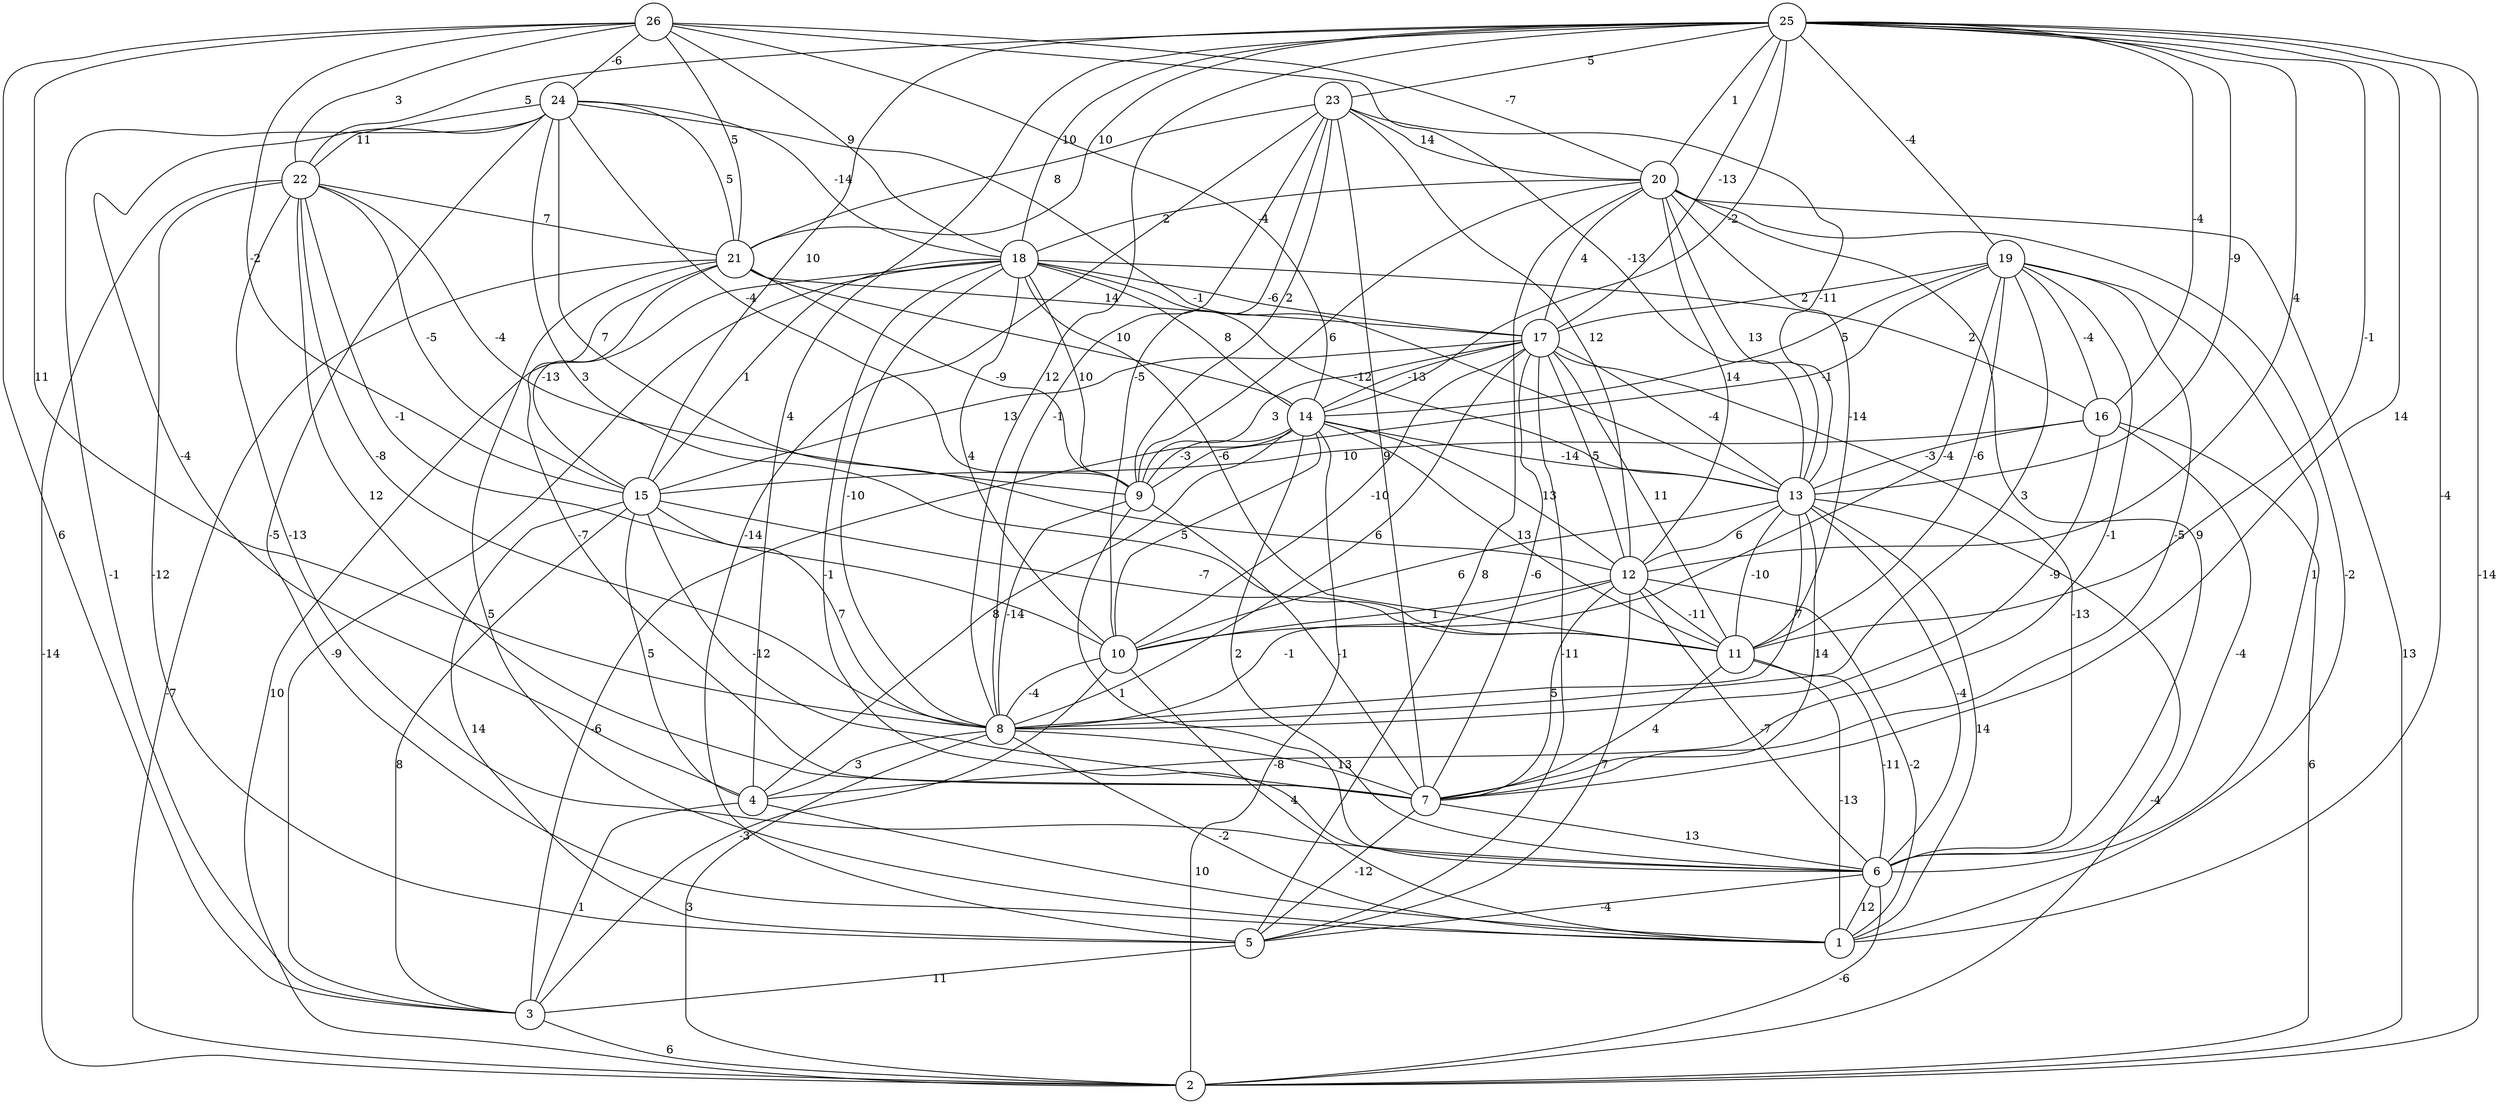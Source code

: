 graph { 
	 fontname="Helvetica,Arial,sans-serif" 
	 node [shape = circle]; 
	 26 -- 3 [label = "6"];
	 26 -- 8 [label = "11"];
	 26 -- 13 [label = "-13"];
	 26 -- 14 [label = "-4"];
	 26 -- 15 [label = "-2"];
	 26 -- 18 [label = "9"];
	 26 -- 20 [label = "-7"];
	 26 -- 21 [label = "5"];
	 26 -- 22 [label = "3"];
	 26 -- 24 [label = "-6"];
	 25 -- 1 [label = "-4"];
	 25 -- 2 [label = "-14"];
	 25 -- 4 [label = "4"];
	 25 -- 7 [label = "14"];
	 25 -- 8 [label = "12"];
	 25 -- 11 [label = "-1"];
	 25 -- 12 [label = "4"];
	 25 -- 13 [label = "-9"];
	 25 -- 14 [label = "-2"];
	 25 -- 15 [label = "10"];
	 25 -- 16 [label = "-4"];
	 25 -- 17 [label = "-13"];
	 25 -- 18 [label = "10"];
	 25 -- 19 [label = "-4"];
	 25 -- 20 [label = "1"];
	 25 -- 21 [label = "10"];
	 25 -- 22 [label = "5"];
	 25 -- 23 [label = "5"];
	 24 -- 1 [label = "-5"];
	 24 -- 3 [label = "-1"];
	 24 -- 4 [label = "-4"];
	 24 -- 9 [label = "-4"];
	 24 -- 11 [label = "3"];
	 24 -- 12 [label = "7"];
	 24 -- 13 [label = "-1"];
	 24 -- 18 [label = "-14"];
	 24 -- 21 [label = "5"];
	 24 -- 22 [label = "11"];
	 23 -- 5 [label = "-14"];
	 23 -- 7 [label = "9"];
	 23 -- 8 [label = "-1"];
	 23 -- 9 [label = "2"];
	 23 -- 10 [label = "-5"];
	 23 -- 12 [label = "12"];
	 23 -- 13 [label = "-11"];
	 23 -- 20 [label = "14"];
	 23 -- 21 [label = "8"];
	 22 -- 2 [label = "-14"];
	 22 -- 5 [label = "-12"];
	 22 -- 6 [label = "-13"];
	 22 -- 7 [label = "12"];
	 22 -- 8 [label = "-8"];
	 22 -- 9 [label = "-4"];
	 22 -- 10 [label = "-1"];
	 22 -- 15 [label = "-5"];
	 22 -- 21 [label = "7"];
	 21 -- 1 [label = "5"];
	 21 -- 2 [label = "-7"];
	 21 -- 7 [label = "-7"];
	 21 -- 9 [label = "-9"];
	 21 -- 14 [label = "10"];
	 21 -- 15 [label = "-13"];
	 21 -- 17 [label = "14"];
	 20 -- 1 [label = "-2"];
	 20 -- 2 [label = "13"];
	 20 -- 5 [label = "8"];
	 20 -- 6 [label = "9"];
	 20 -- 9 [label = "6"];
	 20 -- 11 [label = "-14"];
	 20 -- 12 [label = "14"];
	 20 -- 13 [label = "13"];
	 20 -- 17 [label = "4"];
	 20 -- 18 [label = "2"];
	 19 -- 4 [label = "-1"];
	 19 -- 6 [label = "1"];
	 19 -- 7 [label = "-5"];
	 19 -- 8 [label = "3"];
	 19 -- 9 [label = "-1"];
	 19 -- 10 [label = "-4"];
	 19 -- 11 [label = "-6"];
	 19 -- 14 [label = "5"];
	 19 -- 16 [label = "-4"];
	 19 -- 17 [label = "2"];
	 18 -- 2 [label = "10"];
	 18 -- 3 [label = "-9"];
	 18 -- 6 [label = "-1"];
	 18 -- 8 [label = "-10"];
	 18 -- 9 [label = "10"];
	 18 -- 10 [label = "4"];
	 18 -- 11 [label = "-6"];
	 18 -- 13 [label = "-12"];
	 18 -- 14 [label = "8"];
	 18 -- 15 [label = "1"];
	 18 -- 16 [label = "2"];
	 18 -- 17 [label = "-6"];
	 17 -- 5 [label = "-11"];
	 17 -- 6 [label = "-13"];
	 17 -- 7 [label = "-6"];
	 17 -- 8 [label = "6"];
	 17 -- 9 [label = "3"];
	 17 -- 10 [label = "-10"];
	 17 -- 11 [label = "11"];
	 17 -- 12 [label = "5"];
	 17 -- 13 [label = "-4"];
	 17 -- 14 [label = "-13"];
	 17 -- 15 [label = "13"];
	 16 -- 2 [label = "6"];
	 16 -- 6 [label = "-4"];
	 16 -- 8 [label = "-9"];
	 16 -- 13 [label = "-3"];
	 16 -- 15 [label = "10"];
	 15 -- 3 [label = "8"];
	 15 -- 4 [label = "5"];
	 15 -- 5 [label = "14"];
	 15 -- 7 [label = "-12"];
	 15 -- 8 [label = "7"];
	 15 -- 11 [label = "-7"];
	 14 -- 2 [label = "-8"];
	 14 -- 3 [label = "-6"];
	 14 -- 4 [label = "8"];
	 14 -- 6 [label = "2"];
	 14 -- 9 [label = "-3"];
	 14 -- 10 [label = "5"];
	 14 -- 11 [label = "13"];
	 14 -- 12 [label = "13"];
	 14 -- 13 [label = "-14"];
	 13 -- 1 [label = "14"];
	 13 -- 2 [label = "-4"];
	 13 -- 6 [label = "-4"];
	 13 -- 7 [label = "14"];
	 13 -- 8 [label = "7"];
	 13 -- 10 [label = "6"];
	 13 -- 11 [label = "-10"];
	 13 -- 12 [label = "6"];
	 12 -- 1 [label = "-2"];
	 12 -- 5 [label = "7"];
	 12 -- 6 [label = "-7"];
	 12 -- 7 [label = "5"];
	 12 -- 8 [label = "-1"];
	 12 -- 10 [label = "1"];
	 12 -- 11 [label = "-11"];
	 11 -- 1 [label = "-13"];
	 11 -- 6 [label = "-11"];
	 11 -- 7 [label = "4"];
	 10 -- 1 [label = "4"];
	 10 -- 3 [label = "-3"];
	 10 -- 8 [label = "-4"];
	 9 -- 6 [label = "1"];
	 9 -- 7 [label = "-1"];
	 9 -- 8 [label = "-14"];
	 8 -- 1 [label = "-2"];
	 8 -- 2 [label = "3"];
	 8 -- 4 [label = "3"];
	 8 -- 7 [label = "13"];
	 7 -- 5 [label = "-12"];
	 7 -- 6 [label = "13"];
	 6 -- 1 [label = "12"];
	 6 -- 2 [label = "-6"];
	 6 -- 5 [label = "-4"];
	 5 -- 3 [label = "11"];
	 4 -- 1 [label = "10"];
	 4 -- 3 [label = "1"];
	 3 -- 2 [label = "6"];
	 1;
	 2;
	 3;
	 4;
	 5;
	 6;
	 7;
	 8;
	 9;
	 10;
	 11;
	 12;
	 13;
	 14;
	 15;
	 16;
	 17;
	 18;
	 19;
	 20;
	 21;
	 22;
	 23;
	 24;
	 25;
	 26;
}
